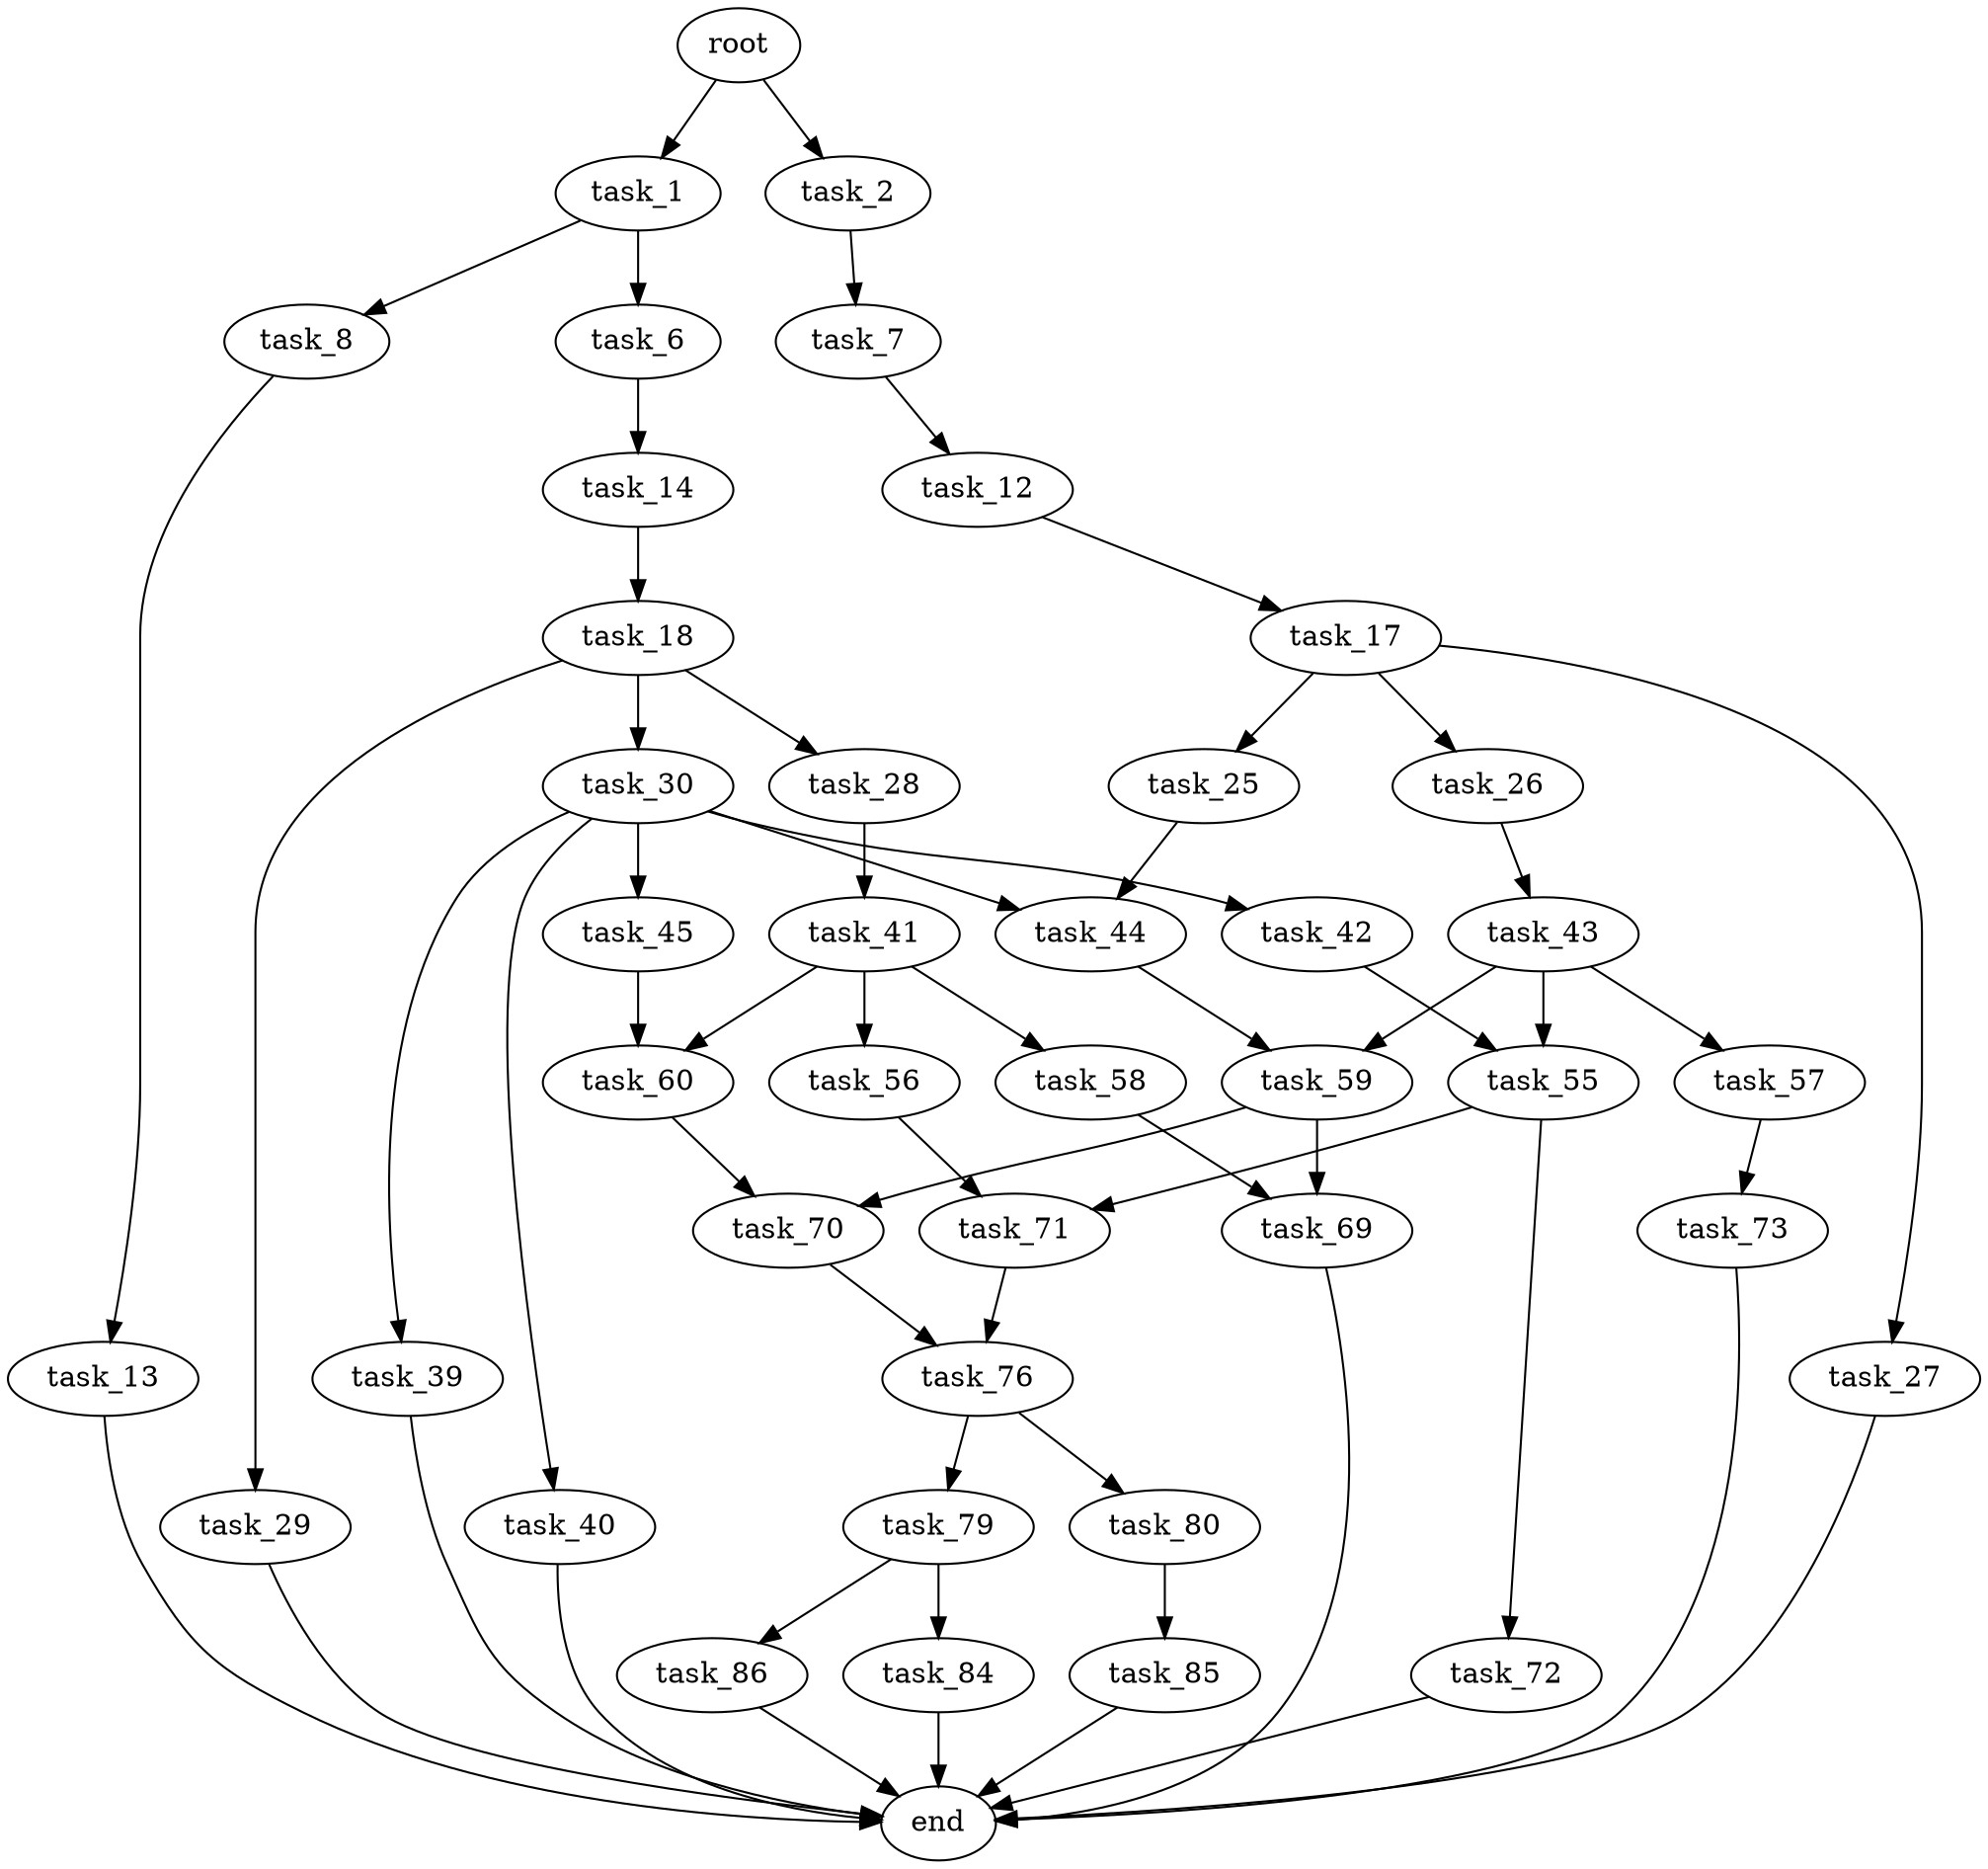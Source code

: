 digraph G {
  root [size="0.000000"];
  task_1 [size="59922939441.000000"];
  task_2 [size="549755813888.000000"];
  task_6 [size="82334878188.000000"];
  task_8 [size="28991029248.000000"];
  task_7 [size="20202357923.000000"];
  task_14 [size="64258868563.000000"];
  task_12 [size="12979263693.000000"];
  task_13 [size="16922357096.000000"];
  task_17 [size="8589934592.000000"];
  end [size="0.000000"];
  task_18 [size="8589934592.000000"];
  task_25 [size="134217728000.000000"];
  task_26 [size="74463212308.000000"];
  task_27 [size="18356196626.000000"];
  task_28 [size="2847757680.000000"];
  task_29 [size="37743746873.000000"];
  task_30 [size="225325379755.000000"];
  task_44 [size="68719476736.000000"];
  task_43 [size="815478414764.000000"];
  task_41 [size="782757789696.000000"];
  task_39 [size="4511505337.000000"];
  task_40 [size="283287322240.000000"];
  task_42 [size="1073741824000.000000"];
  task_45 [size="219200850876.000000"];
  task_56 [size="287509083704.000000"];
  task_58 [size="15767492737.000000"];
  task_60 [size="174291559487.000000"];
  task_55 [size="235007608212.000000"];
  task_57 [size="1029549307.000000"];
  task_59 [size="8589934592.000000"];
  task_71 [size="23477252073.000000"];
  task_72 [size="1550184651.000000"];
  task_73 [size="231928233984.000000"];
  task_69 [size="655935054632.000000"];
  task_70 [size="8213646370.000000"];
  task_76 [size="45034026850.000000"];
  task_79 [size="1073741824000.000000"];
  task_80 [size="134217728000.000000"];
  task_84 [size="862401921.000000"];
  task_86 [size="4523225508.000000"];
  task_85 [size="1391843192875.000000"];

  root -> task_1 [size="1.000000"];
  root -> task_2 [size="1.000000"];
  task_1 -> task_6 [size="75497472.000000"];
  task_1 -> task_8 [size="75497472.000000"];
  task_2 -> task_7 [size="536870912.000000"];
  task_6 -> task_14 [size="134217728.000000"];
  task_8 -> task_13 [size="75497472.000000"];
  task_7 -> task_12 [size="75497472.000000"];
  task_14 -> task_18 [size="75497472.000000"];
  task_12 -> task_17 [size="209715200.000000"];
  task_13 -> end [size="1.000000"];
  task_17 -> task_25 [size="33554432.000000"];
  task_17 -> task_26 [size="33554432.000000"];
  task_17 -> task_27 [size="33554432.000000"];
  task_18 -> task_28 [size="33554432.000000"];
  task_18 -> task_29 [size="33554432.000000"];
  task_18 -> task_30 [size="33554432.000000"];
  task_25 -> task_44 [size="209715200.000000"];
  task_26 -> task_43 [size="209715200.000000"];
  task_27 -> end [size="1.000000"];
  task_28 -> task_41 [size="75497472.000000"];
  task_29 -> end [size="1.000000"];
  task_30 -> task_39 [size="301989888.000000"];
  task_30 -> task_40 [size="301989888.000000"];
  task_30 -> task_42 [size="301989888.000000"];
  task_30 -> task_44 [size="301989888.000000"];
  task_30 -> task_45 [size="301989888.000000"];
  task_44 -> task_59 [size="134217728.000000"];
  task_43 -> task_55 [size="536870912.000000"];
  task_43 -> task_57 [size="536870912.000000"];
  task_43 -> task_59 [size="536870912.000000"];
  task_41 -> task_56 [size="679477248.000000"];
  task_41 -> task_58 [size="679477248.000000"];
  task_41 -> task_60 [size="679477248.000000"];
  task_39 -> end [size="1.000000"];
  task_40 -> end [size="1.000000"];
  task_42 -> task_55 [size="838860800.000000"];
  task_45 -> task_60 [size="209715200.000000"];
  task_56 -> task_71 [size="209715200.000000"];
  task_58 -> task_69 [size="679477248.000000"];
  task_60 -> task_70 [size="679477248.000000"];
  task_55 -> task_71 [size="536870912.000000"];
  task_55 -> task_72 [size="536870912.000000"];
  task_57 -> task_73 [size="33554432.000000"];
  task_59 -> task_69 [size="33554432.000000"];
  task_59 -> task_70 [size="33554432.000000"];
  task_71 -> task_76 [size="33554432.000000"];
  task_72 -> end [size="1.000000"];
  task_73 -> end [size="1.000000"];
  task_69 -> end [size="1.000000"];
  task_70 -> task_76 [size="33554432.000000"];
  task_76 -> task_79 [size="838860800.000000"];
  task_76 -> task_80 [size="838860800.000000"];
  task_79 -> task_84 [size="838860800.000000"];
  task_79 -> task_86 [size="838860800.000000"];
  task_80 -> task_85 [size="209715200.000000"];
  task_84 -> end [size="1.000000"];
  task_86 -> end [size="1.000000"];
  task_85 -> end [size="1.000000"];
}
